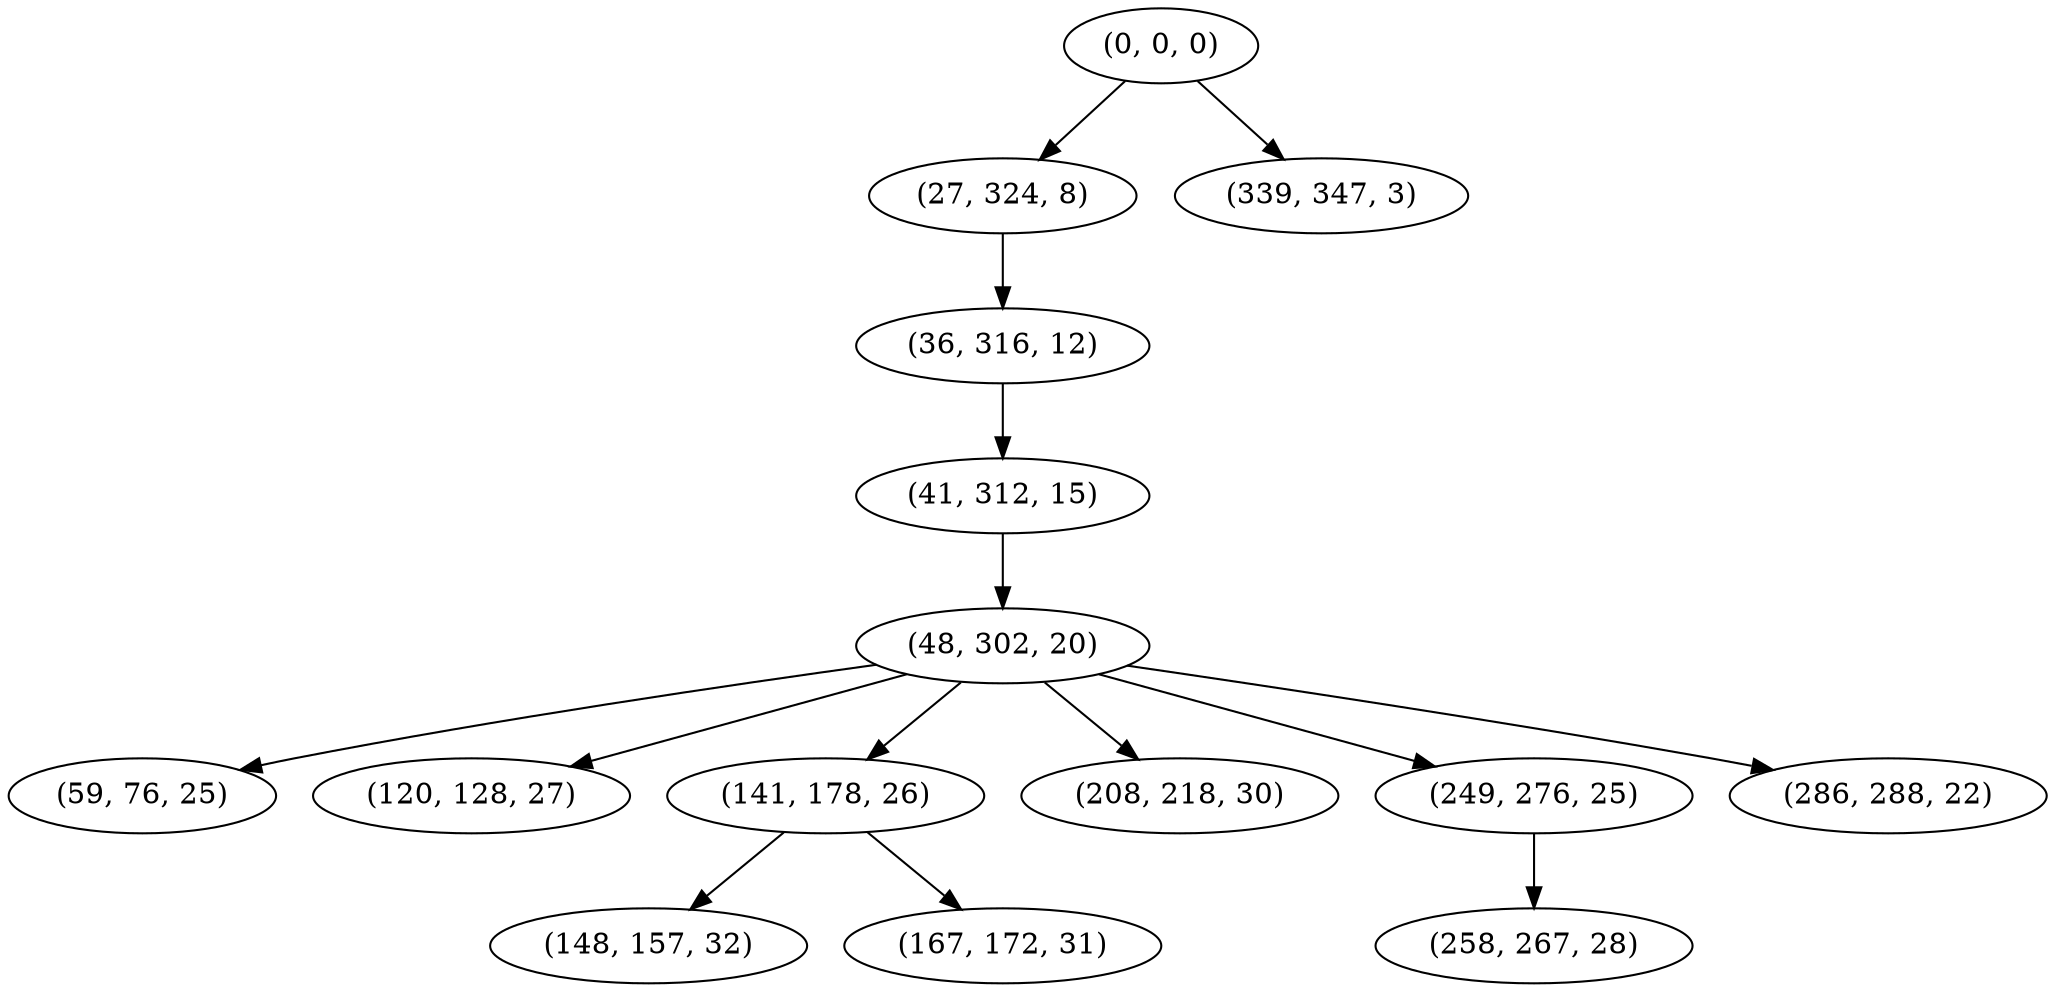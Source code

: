 digraph tree {
    "(0, 0, 0)";
    "(27, 324, 8)";
    "(36, 316, 12)";
    "(41, 312, 15)";
    "(48, 302, 20)";
    "(59, 76, 25)";
    "(120, 128, 27)";
    "(141, 178, 26)";
    "(148, 157, 32)";
    "(167, 172, 31)";
    "(208, 218, 30)";
    "(249, 276, 25)";
    "(258, 267, 28)";
    "(286, 288, 22)";
    "(339, 347, 3)";
    "(0, 0, 0)" -> "(27, 324, 8)";
    "(0, 0, 0)" -> "(339, 347, 3)";
    "(27, 324, 8)" -> "(36, 316, 12)";
    "(36, 316, 12)" -> "(41, 312, 15)";
    "(41, 312, 15)" -> "(48, 302, 20)";
    "(48, 302, 20)" -> "(59, 76, 25)";
    "(48, 302, 20)" -> "(120, 128, 27)";
    "(48, 302, 20)" -> "(141, 178, 26)";
    "(48, 302, 20)" -> "(208, 218, 30)";
    "(48, 302, 20)" -> "(249, 276, 25)";
    "(48, 302, 20)" -> "(286, 288, 22)";
    "(141, 178, 26)" -> "(148, 157, 32)";
    "(141, 178, 26)" -> "(167, 172, 31)";
    "(249, 276, 25)" -> "(258, 267, 28)";
}
